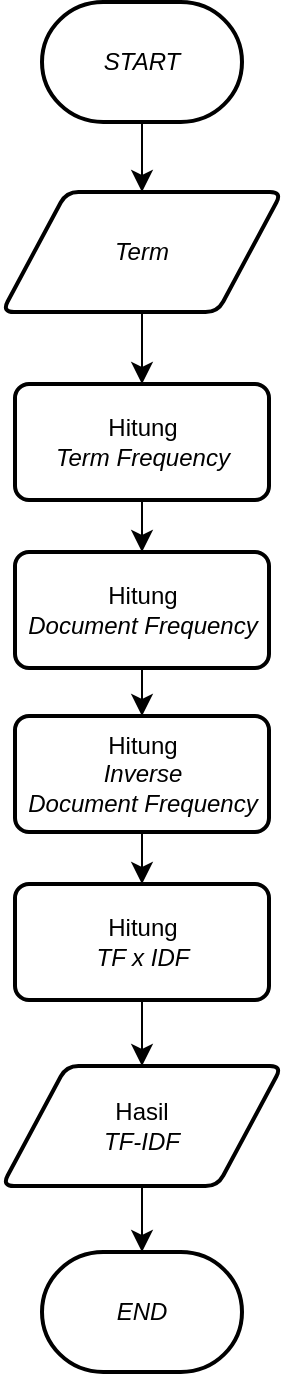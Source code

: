 <mxfile version="24.8.6">
  <diagram name="Page-1" id="DkzUxaUpK1fctzb9Beon">
    <mxGraphModel dx="1112" dy="1187" grid="0" gridSize="10" guides="1" tooltips="1" connect="1" arrows="1" fold="1" page="0" pageScale="1" pageWidth="850" pageHeight="1100" math="0" shadow="0">
      <root>
        <mxCell id="0" />
        <mxCell id="1" parent="0" />
        <mxCell id="oYppow0LgM3kC5FpGL2n-4" style="edgeStyle=none;curved=1;rounded=0;orthogonalLoop=1;jettySize=auto;html=1;exitX=0.5;exitY=1;exitDx=0;exitDy=0;exitPerimeter=0;entryX=0.5;entryY=0;entryDx=0;entryDy=0;fontSize=12;startSize=8;endSize=8;" edge="1" parent="1" source="oYppow0LgM3kC5FpGL2n-1" target="oYppow0LgM3kC5FpGL2n-3">
          <mxGeometry relative="1" as="geometry" />
        </mxCell>
        <mxCell id="oYppow0LgM3kC5FpGL2n-1" value="&lt;i&gt;START&lt;/i&gt;" style="strokeWidth=2;html=1;shape=mxgraph.flowchart.terminator;whiteSpace=wrap;" vertex="1" parent="1">
          <mxGeometry x="-61" y="-148" width="100" height="60" as="geometry" />
        </mxCell>
        <mxCell id="oYppow0LgM3kC5FpGL2n-2" value="&lt;i&gt;END&lt;/i&gt;" style="strokeWidth=2;html=1;shape=mxgraph.flowchart.terminator;whiteSpace=wrap;" vertex="1" parent="1">
          <mxGeometry x="-61" y="477" width="100" height="60" as="geometry" />
        </mxCell>
        <mxCell id="oYppow0LgM3kC5FpGL2n-6" style="edgeStyle=none;curved=1;rounded=0;orthogonalLoop=1;jettySize=auto;html=1;exitX=0.5;exitY=1;exitDx=0;exitDy=0;entryX=0.5;entryY=0;entryDx=0;entryDy=0;fontSize=12;startSize=8;endSize=8;" edge="1" parent="1" source="oYppow0LgM3kC5FpGL2n-3" target="oYppow0LgM3kC5FpGL2n-5">
          <mxGeometry relative="1" as="geometry" />
        </mxCell>
        <mxCell id="oYppow0LgM3kC5FpGL2n-3" value="&lt;i&gt;Term&lt;/i&gt;" style="shape=parallelogram;html=1;strokeWidth=2;perimeter=parallelogramPerimeter;whiteSpace=wrap;rounded=1;arcSize=12;size=0.23;" vertex="1" parent="1">
          <mxGeometry x="-81" y="-53" width="140" height="60" as="geometry" />
        </mxCell>
        <mxCell id="oYppow0LgM3kC5FpGL2n-11" style="edgeStyle=none;curved=1;rounded=0;orthogonalLoop=1;jettySize=auto;html=1;exitX=0.5;exitY=1;exitDx=0;exitDy=0;entryX=0.5;entryY=0;entryDx=0;entryDy=0;fontSize=12;startSize=8;endSize=8;" edge="1" parent="1" source="oYppow0LgM3kC5FpGL2n-5" target="oYppow0LgM3kC5FpGL2n-7">
          <mxGeometry relative="1" as="geometry" />
        </mxCell>
        <mxCell id="oYppow0LgM3kC5FpGL2n-5" value="Hitung&lt;div&gt;&lt;i&gt;Term Frequency&lt;/i&gt;&lt;/div&gt;" style="rounded=1;whiteSpace=wrap;html=1;absoluteArcSize=1;arcSize=14;strokeWidth=2;" vertex="1" parent="1">
          <mxGeometry x="-74.5" y="43" width="127" height="58" as="geometry" />
        </mxCell>
        <mxCell id="oYppow0LgM3kC5FpGL2n-12" style="edgeStyle=none;curved=1;rounded=0;orthogonalLoop=1;jettySize=auto;html=1;exitX=0.5;exitY=1;exitDx=0;exitDy=0;entryX=0.5;entryY=0;entryDx=0;entryDy=0;fontSize=12;startSize=8;endSize=8;" edge="1" parent="1" source="oYppow0LgM3kC5FpGL2n-7" target="oYppow0LgM3kC5FpGL2n-8">
          <mxGeometry relative="1" as="geometry" />
        </mxCell>
        <mxCell id="oYppow0LgM3kC5FpGL2n-7" value="Hitung&lt;div&gt;&lt;i&gt;Document Frequency&lt;/i&gt;&lt;/div&gt;" style="rounded=1;whiteSpace=wrap;html=1;absoluteArcSize=1;arcSize=14;strokeWidth=2;" vertex="1" parent="1">
          <mxGeometry x="-74.5" y="127" width="127" height="58" as="geometry" />
        </mxCell>
        <mxCell id="oYppow0LgM3kC5FpGL2n-13" style="edgeStyle=none;curved=1;rounded=0;orthogonalLoop=1;jettySize=auto;html=1;exitX=0.5;exitY=1;exitDx=0;exitDy=0;entryX=0.5;entryY=0;entryDx=0;entryDy=0;fontSize=12;startSize=8;endSize=8;" edge="1" parent="1" source="oYppow0LgM3kC5FpGL2n-8" target="oYppow0LgM3kC5FpGL2n-9">
          <mxGeometry relative="1" as="geometry" />
        </mxCell>
        <mxCell id="oYppow0LgM3kC5FpGL2n-8" value="Hitung&lt;div&gt;&lt;i&gt;Inverse&lt;/i&gt;&lt;br&gt;&lt;div&gt;&lt;i&gt;Document Frequency&lt;/i&gt;&lt;/div&gt;&lt;/div&gt;" style="rounded=1;whiteSpace=wrap;html=1;absoluteArcSize=1;arcSize=14;strokeWidth=2;" vertex="1" parent="1">
          <mxGeometry x="-74.5" y="209" width="127" height="58" as="geometry" />
        </mxCell>
        <mxCell id="oYppow0LgM3kC5FpGL2n-14" style="edgeStyle=none;curved=1;rounded=0;orthogonalLoop=1;jettySize=auto;html=1;exitX=0.5;exitY=1;exitDx=0;exitDy=0;entryX=0.5;entryY=0;entryDx=0;entryDy=0;fontSize=12;startSize=8;endSize=8;" edge="1" parent="1" source="oYppow0LgM3kC5FpGL2n-9" target="oYppow0LgM3kC5FpGL2n-10">
          <mxGeometry relative="1" as="geometry" />
        </mxCell>
        <mxCell id="oYppow0LgM3kC5FpGL2n-9" value="Hitung&lt;div&gt;&lt;i&gt;TF x IDF&lt;/i&gt;&lt;/div&gt;" style="rounded=1;whiteSpace=wrap;html=1;absoluteArcSize=1;arcSize=14;strokeWidth=2;" vertex="1" parent="1">
          <mxGeometry x="-74.5" y="293" width="127" height="58" as="geometry" />
        </mxCell>
        <mxCell id="oYppow0LgM3kC5FpGL2n-10" value="Hasil&lt;div&gt;&lt;i&gt;TF-IDF&lt;/i&gt;&lt;/div&gt;" style="shape=parallelogram;html=1;strokeWidth=2;perimeter=parallelogramPerimeter;whiteSpace=wrap;rounded=1;arcSize=12;size=0.23;" vertex="1" parent="1">
          <mxGeometry x="-81" y="384" width="140" height="60" as="geometry" />
        </mxCell>
        <mxCell id="oYppow0LgM3kC5FpGL2n-15" style="edgeStyle=none;curved=1;rounded=0;orthogonalLoop=1;jettySize=auto;html=1;exitX=0.5;exitY=1;exitDx=0;exitDy=0;entryX=0.5;entryY=0;entryDx=0;entryDy=0;entryPerimeter=0;fontSize=12;startSize=8;endSize=8;" edge="1" parent="1" source="oYppow0LgM3kC5FpGL2n-10" target="oYppow0LgM3kC5FpGL2n-2">
          <mxGeometry relative="1" as="geometry" />
        </mxCell>
      </root>
    </mxGraphModel>
  </diagram>
</mxfile>
